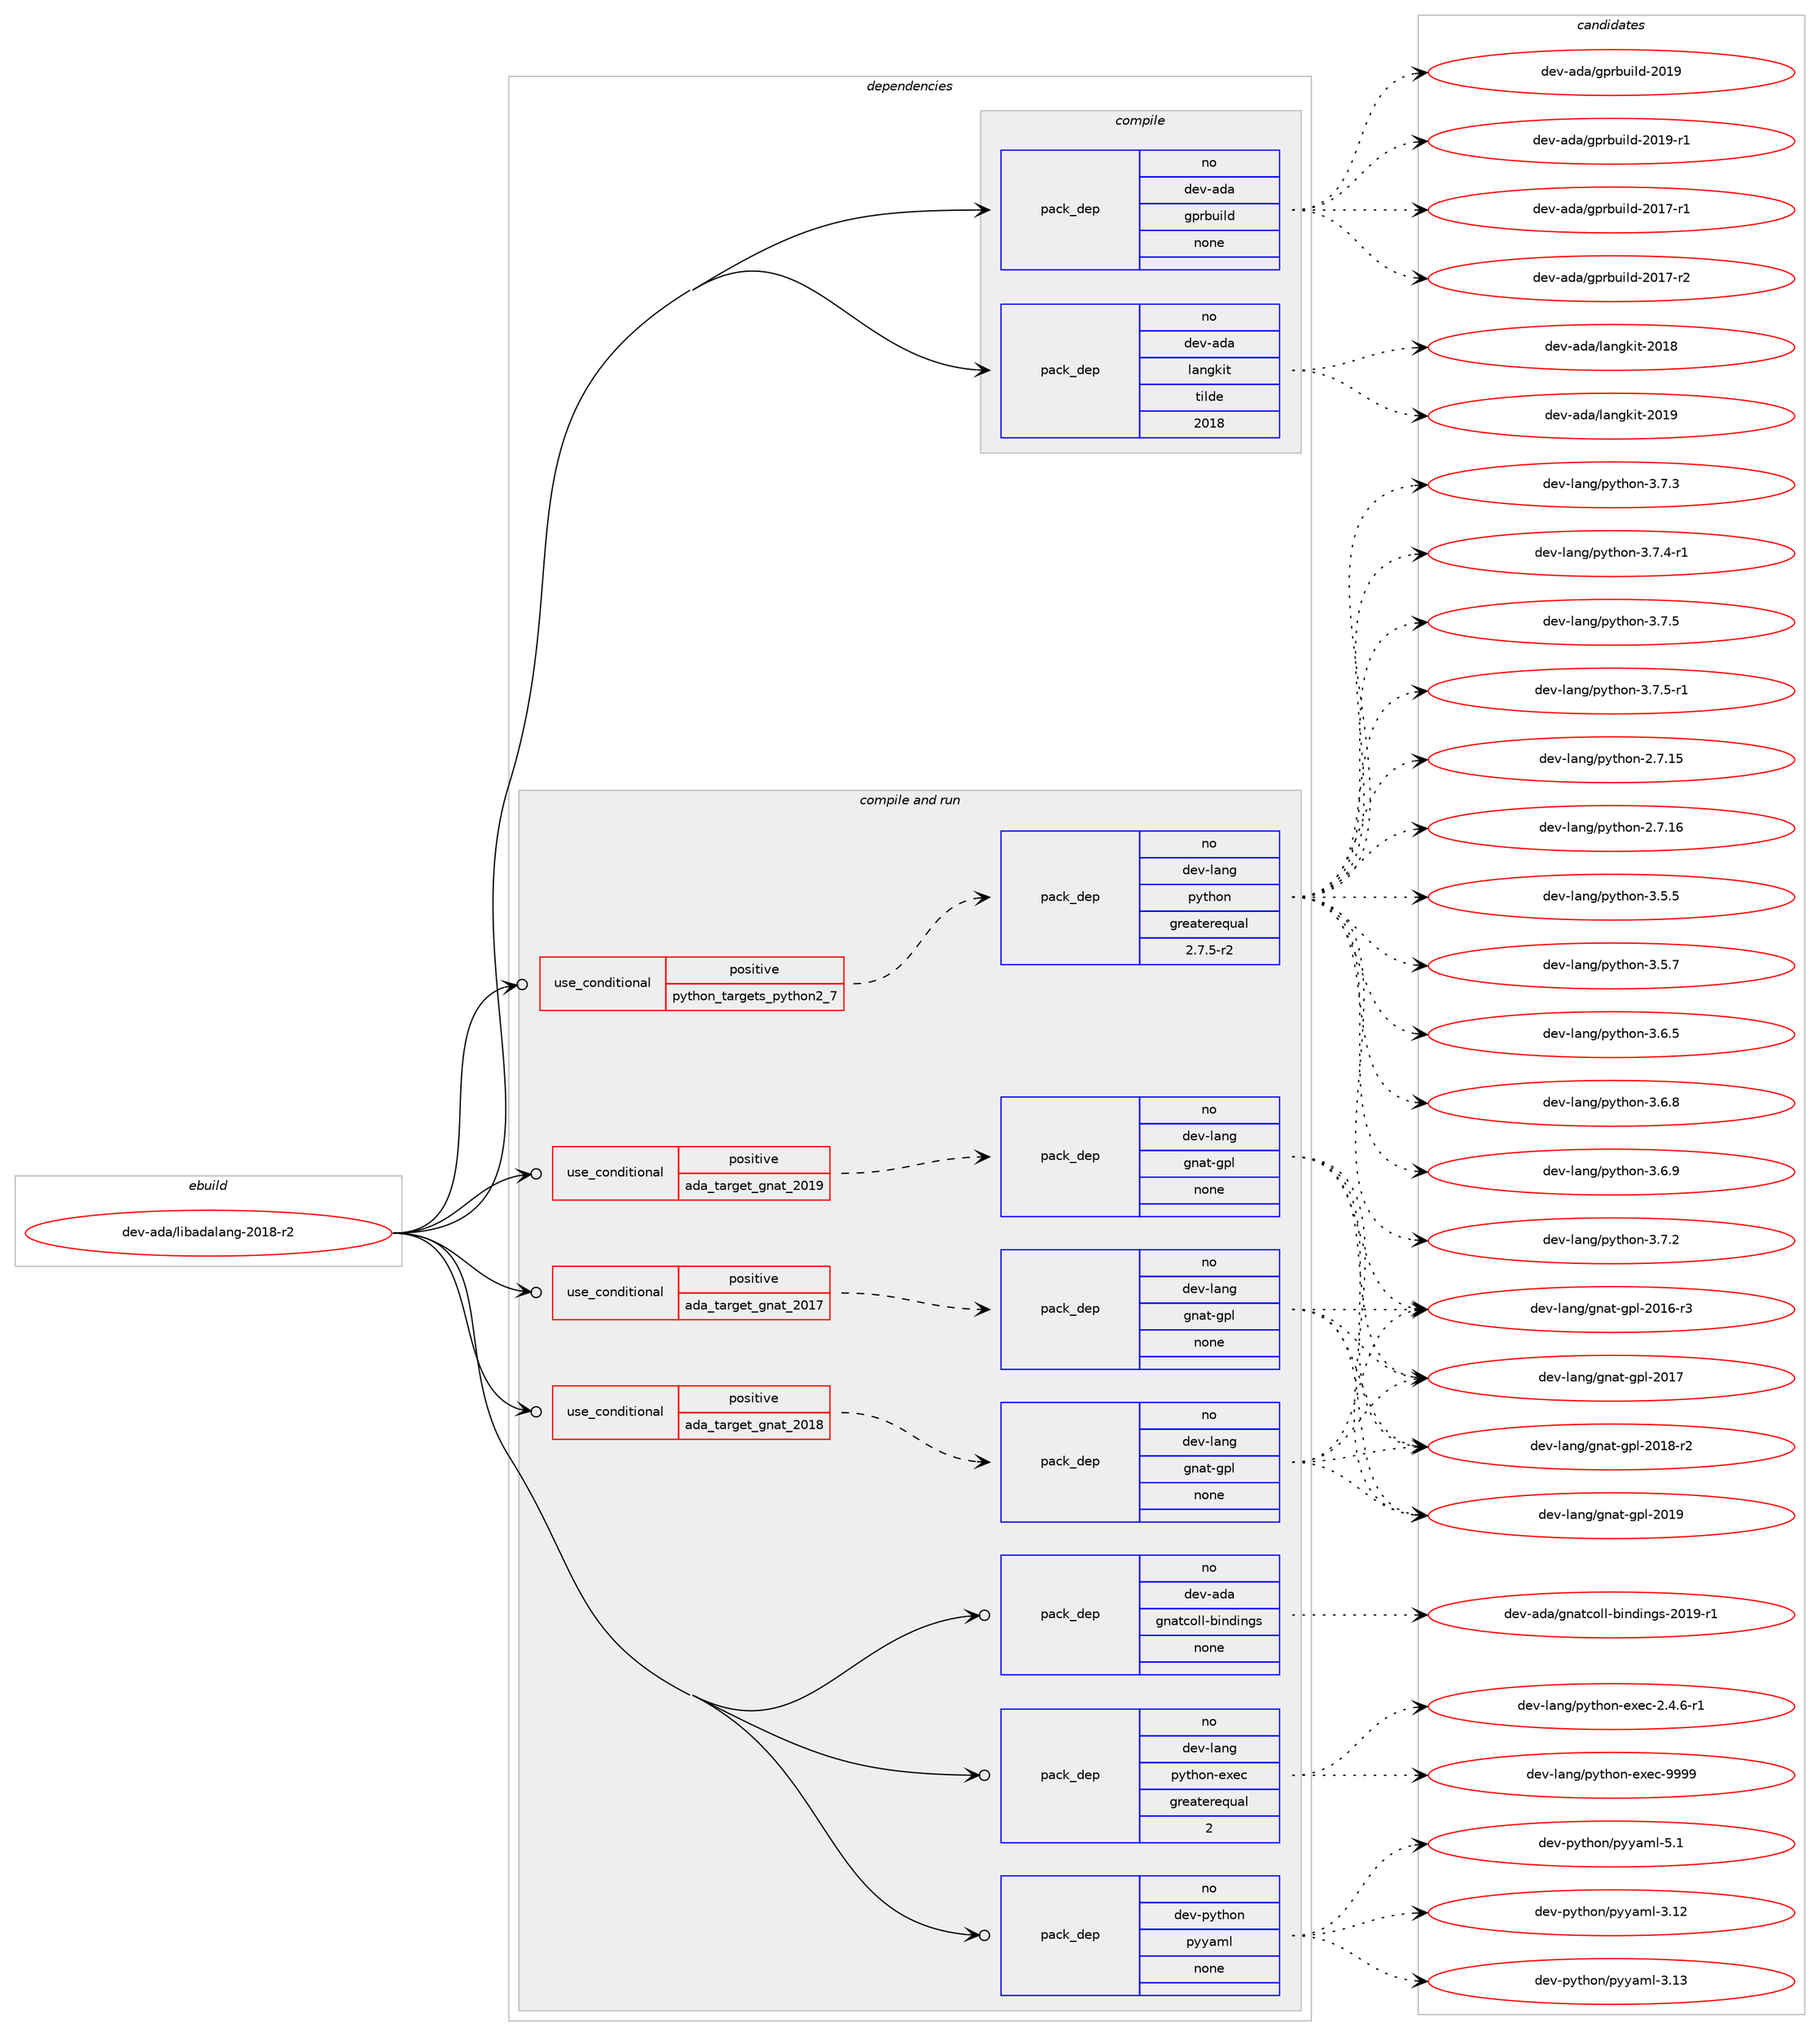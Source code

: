 digraph prolog {

# *************
# Graph options
# *************

newrank=true;
concentrate=true;
compound=true;
graph [rankdir=LR,fontname=Helvetica,fontsize=10,ranksep=1.5];#, ranksep=2.5, nodesep=0.2];
edge  [arrowhead=vee];
node  [fontname=Helvetica,fontsize=10];

# **********
# The ebuild
# **********

subgraph cluster_leftcol {
color=gray;
rank=same;
label=<<i>ebuild</i>>;
id [label="dev-ada/libadalang-2018-r2", color=red, width=4, href="../dev-ada/libadalang-2018-r2.svg"];
}

# ****************
# The dependencies
# ****************

subgraph cluster_midcol {
color=gray;
label=<<i>dependencies</i>>;
subgraph cluster_compile {
fillcolor="#eeeeee";
style=filled;
label=<<i>compile</i>>;
subgraph pack384707 {
dependency516608 [label=<<TABLE BORDER="0" CELLBORDER="1" CELLSPACING="0" CELLPADDING="4" WIDTH="220"><TR><TD ROWSPAN="6" CELLPADDING="30">pack_dep</TD></TR><TR><TD WIDTH="110">no</TD></TR><TR><TD>dev-ada</TD></TR><TR><TD>gprbuild</TD></TR><TR><TD>none</TD></TR><TR><TD></TD></TR></TABLE>>, shape=none, color=blue];
}
id:e -> dependency516608:w [weight=20,style="solid",arrowhead="vee"];
subgraph pack384708 {
dependency516609 [label=<<TABLE BORDER="0" CELLBORDER="1" CELLSPACING="0" CELLPADDING="4" WIDTH="220"><TR><TD ROWSPAN="6" CELLPADDING="30">pack_dep</TD></TR><TR><TD WIDTH="110">no</TD></TR><TR><TD>dev-ada</TD></TR><TR><TD>langkit</TD></TR><TR><TD>tilde</TD></TR><TR><TD>2018</TD></TR></TABLE>>, shape=none, color=blue];
}
id:e -> dependency516609:w [weight=20,style="solid",arrowhead="vee"];
}
subgraph cluster_compileandrun {
fillcolor="#eeeeee";
style=filled;
label=<<i>compile and run</i>>;
subgraph cond122333 {
dependency516610 [label=<<TABLE BORDER="0" CELLBORDER="1" CELLSPACING="0" CELLPADDING="4"><TR><TD ROWSPAN="3" CELLPADDING="10">use_conditional</TD></TR><TR><TD>positive</TD></TR><TR><TD>ada_target_gnat_2017</TD></TR></TABLE>>, shape=none, color=red];
subgraph pack384709 {
dependency516611 [label=<<TABLE BORDER="0" CELLBORDER="1" CELLSPACING="0" CELLPADDING="4" WIDTH="220"><TR><TD ROWSPAN="6" CELLPADDING="30">pack_dep</TD></TR><TR><TD WIDTH="110">no</TD></TR><TR><TD>dev-lang</TD></TR><TR><TD>gnat-gpl</TD></TR><TR><TD>none</TD></TR><TR><TD></TD></TR></TABLE>>, shape=none, color=blue];
}
dependency516610:e -> dependency516611:w [weight=20,style="dashed",arrowhead="vee"];
}
id:e -> dependency516610:w [weight=20,style="solid",arrowhead="odotvee"];
subgraph cond122334 {
dependency516612 [label=<<TABLE BORDER="0" CELLBORDER="1" CELLSPACING="0" CELLPADDING="4"><TR><TD ROWSPAN="3" CELLPADDING="10">use_conditional</TD></TR><TR><TD>positive</TD></TR><TR><TD>ada_target_gnat_2018</TD></TR></TABLE>>, shape=none, color=red];
subgraph pack384710 {
dependency516613 [label=<<TABLE BORDER="0" CELLBORDER="1" CELLSPACING="0" CELLPADDING="4" WIDTH="220"><TR><TD ROWSPAN="6" CELLPADDING="30">pack_dep</TD></TR><TR><TD WIDTH="110">no</TD></TR><TR><TD>dev-lang</TD></TR><TR><TD>gnat-gpl</TD></TR><TR><TD>none</TD></TR><TR><TD></TD></TR></TABLE>>, shape=none, color=blue];
}
dependency516612:e -> dependency516613:w [weight=20,style="dashed",arrowhead="vee"];
}
id:e -> dependency516612:w [weight=20,style="solid",arrowhead="odotvee"];
subgraph cond122335 {
dependency516614 [label=<<TABLE BORDER="0" CELLBORDER="1" CELLSPACING="0" CELLPADDING="4"><TR><TD ROWSPAN="3" CELLPADDING="10">use_conditional</TD></TR><TR><TD>positive</TD></TR><TR><TD>ada_target_gnat_2019</TD></TR></TABLE>>, shape=none, color=red];
subgraph pack384711 {
dependency516615 [label=<<TABLE BORDER="0" CELLBORDER="1" CELLSPACING="0" CELLPADDING="4" WIDTH="220"><TR><TD ROWSPAN="6" CELLPADDING="30">pack_dep</TD></TR><TR><TD WIDTH="110">no</TD></TR><TR><TD>dev-lang</TD></TR><TR><TD>gnat-gpl</TD></TR><TR><TD>none</TD></TR><TR><TD></TD></TR></TABLE>>, shape=none, color=blue];
}
dependency516614:e -> dependency516615:w [weight=20,style="dashed",arrowhead="vee"];
}
id:e -> dependency516614:w [weight=20,style="solid",arrowhead="odotvee"];
subgraph cond122336 {
dependency516616 [label=<<TABLE BORDER="0" CELLBORDER="1" CELLSPACING="0" CELLPADDING="4"><TR><TD ROWSPAN="3" CELLPADDING="10">use_conditional</TD></TR><TR><TD>positive</TD></TR><TR><TD>python_targets_python2_7</TD></TR></TABLE>>, shape=none, color=red];
subgraph pack384712 {
dependency516617 [label=<<TABLE BORDER="0" CELLBORDER="1" CELLSPACING="0" CELLPADDING="4" WIDTH="220"><TR><TD ROWSPAN="6" CELLPADDING="30">pack_dep</TD></TR><TR><TD WIDTH="110">no</TD></TR><TR><TD>dev-lang</TD></TR><TR><TD>python</TD></TR><TR><TD>greaterequal</TD></TR><TR><TD>2.7.5-r2</TD></TR></TABLE>>, shape=none, color=blue];
}
dependency516616:e -> dependency516617:w [weight=20,style="dashed",arrowhead="vee"];
}
id:e -> dependency516616:w [weight=20,style="solid",arrowhead="odotvee"];
subgraph pack384713 {
dependency516618 [label=<<TABLE BORDER="0" CELLBORDER="1" CELLSPACING="0" CELLPADDING="4" WIDTH="220"><TR><TD ROWSPAN="6" CELLPADDING="30">pack_dep</TD></TR><TR><TD WIDTH="110">no</TD></TR><TR><TD>dev-ada</TD></TR><TR><TD>gnatcoll-bindings</TD></TR><TR><TD>none</TD></TR><TR><TD></TD></TR></TABLE>>, shape=none, color=blue];
}
id:e -> dependency516618:w [weight=20,style="solid",arrowhead="odotvee"];
subgraph pack384714 {
dependency516619 [label=<<TABLE BORDER="0" CELLBORDER="1" CELLSPACING="0" CELLPADDING="4" WIDTH="220"><TR><TD ROWSPAN="6" CELLPADDING="30">pack_dep</TD></TR><TR><TD WIDTH="110">no</TD></TR><TR><TD>dev-lang</TD></TR><TR><TD>python-exec</TD></TR><TR><TD>greaterequal</TD></TR><TR><TD>2</TD></TR></TABLE>>, shape=none, color=blue];
}
id:e -> dependency516619:w [weight=20,style="solid",arrowhead="odotvee"];
subgraph pack384715 {
dependency516620 [label=<<TABLE BORDER="0" CELLBORDER="1" CELLSPACING="0" CELLPADDING="4" WIDTH="220"><TR><TD ROWSPAN="6" CELLPADDING="30">pack_dep</TD></TR><TR><TD WIDTH="110">no</TD></TR><TR><TD>dev-python</TD></TR><TR><TD>pyyaml</TD></TR><TR><TD>none</TD></TR><TR><TD></TD></TR></TABLE>>, shape=none, color=blue];
}
id:e -> dependency516620:w [weight=20,style="solid",arrowhead="odotvee"];
}
subgraph cluster_run {
fillcolor="#eeeeee";
style=filled;
label=<<i>run</i>>;
}
}

# **************
# The candidates
# **************

subgraph cluster_choices {
rank=same;
color=gray;
label=<<i>candidates</i>>;

subgraph choice384707 {
color=black;
nodesep=1;
choice100101118459710097471031121149811710510810045504849554511449 [label="dev-ada/gprbuild-2017-r1", color=red, width=4,href="../dev-ada/gprbuild-2017-r1.svg"];
choice100101118459710097471031121149811710510810045504849554511450 [label="dev-ada/gprbuild-2017-r2", color=red, width=4,href="../dev-ada/gprbuild-2017-r2.svg"];
choice10010111845971009747103112114981171051081004550484957 [label="dev-ada/gprbuild-2019", color=red, width=4,href="../dev-ada/gprbuild-2019.svg"];
choice100101118459710097471031121149811710510810045504849574511449 [label="dev-ada/gprbuild-2019-r1", color=red, width=4,href="../dev-ada/gprbuild-2019-r1.svg"];
dependency516608:e -> choice100101118459710097471031121149811710510810045504849554511449:w [style=dotted,weight="100"];
dependency516608:e -> choice100101118459710097471031121149811710510810045504849554511450:w [style=dotted,weight="100"];
dependency516608:e -> choice10010111845971009747103112114981171051081004550484957:w [style=dotted,weight="100"];
dependency516608:e -> choice100101118459710097471031121149811710510810045504849574511449:w [style=dotted,weight="100"];
}
subgraph choice384708 {
color=black;
nodesep=1;
choice10010111845971009747108971101031071051164550484956 [label="dev-ada/langkit-2018", color=red, width=4,href="../dev-ada/langkit-2018.svg"];
choice10010111845971009747108971101031071051164550484957 [label="dev-ada/langkit-2019", color=red, width=4,href="../dev-ada/langkit-2019.svg"];
dependency516609:e -> choice10010111845971009747108971101031071051164550484956:w [style=dotted,weight="100"];
dependency516609:e -> choice10010111845971009747108971101031071051164550484957:w [style=dotted,weight="100"];
}
subgraph choice384709 {
color=black;
nodesep=1;
choice100101118451089711010347103110971164510311210845504849544511451 [label="dev-lang/gnat-gpl-2016-r3", color=red, width=4,href="../dev-lang/gnat-gpl-2016-r3.svg"];
choice10010111845108971101034710311097116451031121084550484955 [label="dev-lang/gnat-gpl-2017", color=red, width=4,href="../dev-lang/gnat-gpl-2017.svg"];
choice100101118451089711010347103110971164510311210845504849564511450 [label="dev-lang/gnat-gpl-2018-r2", color=red, width=4,href="../dev-lang/gnat-gpl-2018-r2.svg"];
choice10010111845108971101034710311097116451031121084550484957 [label="dev-lang/gnat-gpl-2019", color=red, width=4,href="../dev-lang/gnat-gpl-2019.svg"];
dependency516611:e -> choice100101118451089711010347103110971164510311210845504849544511451:w [style=dotted,weight="100"];
dependency516611:e -> choice10010111845108971101034710311097116451031121084550484955:w [style=dotted,weight="100"];
dependency516611:e -> choice100101118451089711010347103110971164510311210845504849564511450:w [style=dotted,weight="100"];
dependency516611:e -> choice10010111845108971101034710311097116451031121084550484957:w [style=dotted,weight="100"];
}
subgraph choice384710 {
color=black;
nodesep=1;
choice100101118451089711010347103110971164510311210845504849544511451 [label="dev-lang/gnat-gpl-2016-r3", color=red, width=4,href="../dev-lang/gnat-gpl-2016-r3.svg"];
choice10010111845108971101034710311097116451031121084550484955 [label="dev-lang/gnat-gpl-2017", color=red, width=4,href="../dev-lang/gnat-gpl-2017.svg"];
choice100101118451089711010347103110971164510311210845504849564511450 [label="dev-lang/gnat-gpl-2018-r2", color=red, width=4,href="../dev-lang/gnat-gpl-2018-r2.svg"];
choice10010111845108971101034710311097116451031121084550484957 [label="dev-lang/gnat-gpl-2019", color=red, width=4,href="../dev-lang/gnat-gpl-2019.svg"];
dependency516613:e -> choice100101118451089711010347103110971164510311210845504849544511451:w [style=dotted,weight="100"];
dependency516613:e -> choice10010111845108971101034710311097116451031121084550484955:w [style=dotted,weight="100"];
dependency516613:e -> choice100101118451089711010347103110971164510311210845504849564511450:w [style=dotted,weight="100"];
dependency516613:e -> choice10010111845108971101034710311097116451031121084550484957:w [style=dotted,weight="100"];
}
subgraph choice384711 {
color=black;
nodesep=1;
choice100101118451089711010347103110971164510311210845504849544511451 [label="dev-lang/gnat-gpl-2016-r3", color=red, width=4,href="../dev-lang/gnat-gpl-2016-r3.svg"];
choice10010111845108971101034710311097116451031121084550484955 [label="dev-lang/gnat-gpl-2017", color=red, width=4,href="../dev-lang/gnat-gpl-2017.svg"];
choice100101118451089711010347103110971164510311210845504849564511450 [label="dev-lang/gnat-gpl-2018-r2", color=red, width=4,href="../dev-lang/gnat-gpl-2018-r2.svg"];
choice10010111845108971101034710311097116451031121084550484957 [label="dev-lang/gnat-gpl-2019", color=red, width=4,href="../dev-lang/gnat-gpl-2019.svg"];
dependency516615:e -> choice100101118451089711010347103110971164510311210845504849544511451:w [style=dotted,weight="100"];
dependency516615:e -> choice10010111845108971101034710311097116451031121084550484955:w [style=dotted,weight="100"];
dependency516615:e -> choice100101118451089711010347103110971164510311210845504849564511450:w [style=dotted,weight="100"];
dependency516615:e -> choice10010111845108971101034710311097116451031121084550484957:w [style=dotted,weight="100"];
}
subgraph choice384712 {
color=black;
nodesep=1;
choice10010111845108971101034711212111610411111045504655464953 [label="dev-lang/python-2.7.15", color=red, width=4,href="../dev-lang/python-2.7.15.svg"];
choice10010111845108971101034711212111610411111045504655464954 [label="dev-lang/python-2.7.16", color=red, width=4,href="../dev-lang/python-2.7.16.svg"];
choice100101118451089711010347112121116104111110455146534653 [label="dev-lang/python-3.5.5", color=red, width=4,href="../dev-lang/python-3.5.5.svg"];
choice100101118451089711010347112121116104111110455146534655 [label="dev-lang/python-3.5.7", color=red, width=4,href="../dev-lang/python-3.5.7.svg"];
choice100101118451089711010347112121116104111110455146544653 [label="dev-lang/python-3.6.5", color=red, width=4,href="../dev-lang/python-3.6.5.svg"];
choice100101118451089711010347112121116104111110455146544656 [label="dev-lang/python-3.6.8", color=red, width=4,href="../dev-lang/python-3.6.8.svg"];
choice100101118451089711010347112121116104111110455146544657 [label="dev-lang/python-3.6.9", color=red, width=4,href="../dev-lang/python-3.6.9.svg"];
choice100101118451089711010347112121116104111110455146554650 [label="dev-lang/python-3.7.2", color=red, width=4,href="../dev-lang/python-3.7.2.svg"];
choice100101118451089711010347112121116104111110455146554651 [label="dev-lang/python-3.7.3", color=red, width=4,href="../dev-lang/python-3.7.3.svg"];
choice1001011184510897110103471121211161041111104551465546524511449 [label="dev-lang/python-3.7.4-r1", color=red, width=4,href="../dev-lang/python-3.7.4-r1.svg"];
choice100101118451089711010347112121116104111110455146554653 [label="dev-lang/python-3.7.5", color=red, width=4,href="../dev-lang/python-3.7.5.svg"];
choice1001011184510897110103471121211161041111104551465546534511449 [label="dev-lang/python-3.7.5-r1", color=red, width=4,href="../dev-lang/python-3.7.5-r1.svg"];
dependency516617:e -> choice10010111845108971101034711212111610411111045504655464953:w [style=dotted,weight="100"];
dependency516617:e -> choice10010111845108971101034711212111610411111045504655464954:w [style=dotted,weight="100"];
dependency516617:e -> choice100101118451089711010347112121116104111110455146534653:w [style=dotted,weight="100"];
dependency516617:e -> choice100101118451089711010347112121116104111110455146534655:w [style=dotted,weight="100"];
dependency516617:e -> choice100101118451089711010347112121116104111110455146544653:w [style=dotted,weight="100"];
dependency516617:e -> choice100101118451089711010347112121116104111110455146544656:w [style=dotted,weight="100"];
dependency516617:e -> choice100101118451089711010347112121116104111110455146544657:w [style=dotted,weight="100"];
dependency516617:e -> choice100101118451089711010347112121116104111110455146554650:w [style=dotted,weight="100"];
dependency516617:e -> choice100101118451089711010347112121116104111110455146554651:w [style=dotted,weight="100"];
dependency516617:e -> choice1001011184510897110103471121211161041111104551465546524511449:w [style=dotted,weight="100"];
dependency516617:e -> choice100101118451089711010347112121116104111110455146554653:w [style=dotted,weight="100"];
dependency516617:e -> choice1001011184510897110103471121211161041111104551465546534511449:w [style=dotted,weight="100"];
}
subgraph choice384713 {
color=black;
nodesep=1;
choice100101118459710097471031109711699111108108459810511010010511010311545504849574511449 [label="dev-ada/gnatcoll-bindings-2019-r1", color=red, width=4,href="../dev-ada/gnatcoll-bindings-2019-r1.svg"];
dependency516618:e -> choice100101118459710097471031109711699111108108459810511010010511010311545504849574511449:w [style=dotted,weight="100"];
}
subgraph choice384714 {
color=black;
nodesep=1;
choice10010111845108971101034711212111610411111045101120101994550465246544511449 [label="dev-lang/python-exec-2.4.6-r1", color=red, width=4,href="../dev-lang/python-exec-2.4.6-r1.svg"];
choice10010111845108971101034711212111610411111045101120101994557575757 [label="dev-lang/python-exec-9999", color=red, width=4,href="../dev-lang/python-exec-9999.svg"];
dependency516619:e -> choice10010111845108971101034711212111610411111045101120101994550465246544511449:w [style=dotted,weight="100"];
dependency516619:e -> choice10010111845108971101034711212111610411111045101120101994557575757:w [style=dotted,weight="100"];
}
subgraph choice384715 {
color=black;
nodesep=1;
choice1001011184511212111610411111047112121121971091084551464950 [label="dev-python/pyyaml-3.12", color=red, width=4,href="../dev-python/pyyaml-3.12.svg"];
choice1001011184511212111610411111047112121121971091084551464951 [label="dev-python/pyyaml-3.13", color=red, width=4,href="../dev-python/pyyaml-3.13.svg"];
choice10010111845112121116104111110471121211219710910845534649 [label="dev-python/pyyaml-5.1", color=red, width=4,href="../dev-python/pyyaml-5.1.svg"];
dependency516620:e -> choice1001011184511212111610411111047112121121971091084551464950:w [style=dotted,weight="100"];
dependency516620:e -> choice1001011184511212111610411111047112121121971091084551464951:w [style=dotted,weight="100"];
dependency516620:e -> choice10010111845112121116104111110471121211219710910845534649:w [style=dotted,weight="100"];
}
}

}
